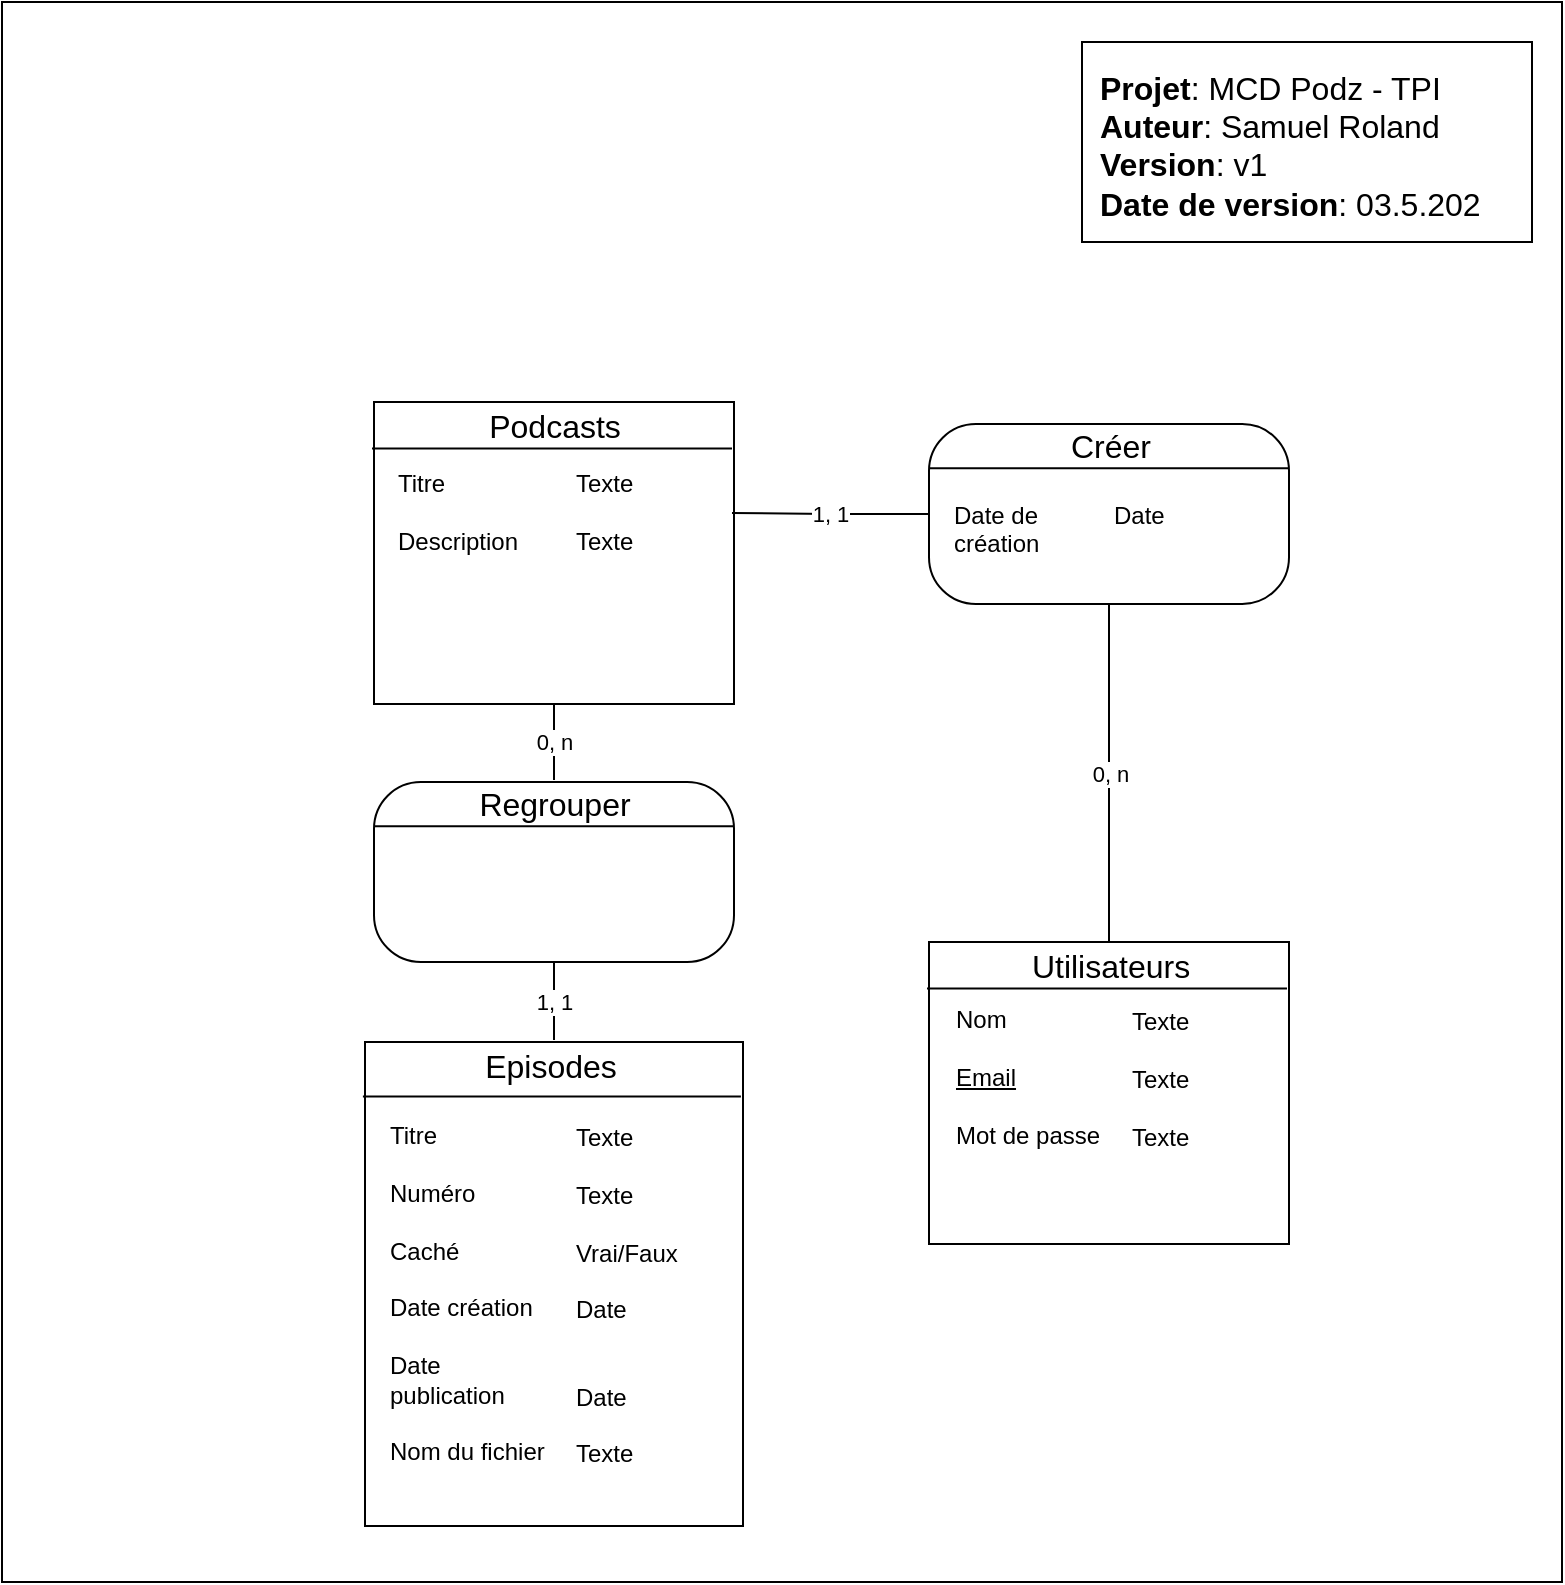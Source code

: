 <mxfile version="17.4.2" type="device"><diagram id="tUtl0Pk_tJ0vZspufhJN" name="MCD"><mxGraphModel dx="515" dy="875" grid="1" gridSize="10" guides="1" tooltips="1" connect="1" arrows="1" fold="1" page="1" pageScale="1" pageWidth="827" pageHeight="1169" math="0" shadow="0"><root><mxCell id="0"/><mxCell id="1" parent="0"/><mxCell id="50s-qdN8Q1pPpGtTF_ud-1" value="" style="rounded=0;whiteSpace=wrap;html=1;" vertex="1" parent="1"><mxGeometry x="840" y="330" width="780" height="790" as="geometry"/></mxCell><mxCell id="N3KVmiO5ek9wjRlhwsjU-1" value="&lt;b&gt;Projet&lt;/b&gt;: MCD Podz - TPI&lt;br&gt;&lt;b&gt;Auteur&lt;/b&gt;: Samuel Roland&lt;br&gt;&lt;b&gt;Version&lt;/b&gt;: v1&lt;br&gt;&lt;b&gt;Date de version&lt;/b&gt;: 03.5.202" style="rounded=0;whiteSpace=wrap;html=1;align=left;verticalAlign=top;fontSize=16;spacingTop=0;spacing=9;" parent="1" vertex="1"><mxGeometry x="1380" y="350" width="225" height="100" as="geometry"/></mxCell><mxCell id="N3KVmiO5ek9wjRlhwsjU-242" value="" style="group" parent="1" vertex="1" connectable="0"><mxGeometry x="1303.5" y="800" width="180" height="151" as="geometry"/></mxCell><mxCell id="N3KVmiO5ek9wjRlhwsjU-230" value="" style="group" parent="N3KVmiO5ek9wjRlhwsjU-242" vertex="1" connectable="0"><mxGeometry width="180" height="151" as="geometry"/></mxCell><mxCell id="N3KVmiO5ek9wjRlhwsjU-231" value="" style="group" parent="N3KVmiO5ek9wjRlhwsjU-230" vertex="1" connectable="0"><mxGeometry width="180" height="151" as="geometry"/></mxCell><mxCell id="N3KVmiO5ek9wjRlhwsjU-232" value="" style="group" parent="N3KVmiO5ek9wjRlhwsjU-231" vertex="1" connectable="0"><mxGeometry width="180" height="151" as="geometry"/></mxCell><mxCell id="N3KVmiO5ek9wjRlhwsjU-233" value="" style="group" parent="N3KVmiO5ek9wjRlhwsjU-232" vertex="1" connectable="0"><mxGeometry width="180" height="151" as="geometry"/></mxCell><mxCell id="N3KVmiO5ek9wjRlhwsjU-234" value="" style="group" parent="N3KVmiO5ek9wjRlhwsjU-233" vertex="1" connectable="0"><mxGeometry width="180" height="151" as="geometry"/></mxCell><mxCell id="N3KVmiO5ek9wjRlhwsjU-235" value="" style="rounded=0;whiteSpace=wrap;html=1;" parent="N3KVmiO5ek9wjRlhwsjU-234" vertex="1"><mxGeometry width="180" height="151" as="geometry"/></mxCell><mxCell id="N3KVmiO5ek9wjRlhwsjU-236" value="Utilisateurs" style="text;html=1;resizable=0;points=[];autosize=1;align=center;verticalAlign=top;spacingTop=-4;fontSize=16;" parent="N3KVmiO5ek9wjRlhwsjU-234" vertex="1"><mxGeometry x="45" width="90" height="20" as="geometry"/></mxCell><mxCell id="N3KVmiO5ek9wjRlhwsjU-237" value="" style="endArrow=none;html=1;fontSize=16;" parent="N3KVmiO5ek9wjRlhwsjU-234" edge="1"><mxGeometry width="50" height="50" relative="1" as="geometry"><mxPoint x="-1" y="23.257" as="sourcePoint"/><mxPoint x="179" y="23.257" as="targetPoint"/></mxGeometry></mxCell><mxCell id="N3KVmiO5ek9wjRlhwsjU-238" value="Nom&lt;br&gt;&lt;br&gt;&lt;u&gt;Email&lt;br&gt;&lt;/u&gt;&lt;br&gt;Mot de passe" style="text;html=1;strokeColor=none;fillColor=none;align=left;verticalAlign=top;whiteSpace=wrap;rounded=0;" parent="N3KVmiO5ek9wjRlhwsjU-234" vertex="1"><mxGeometry x="11" y="25.121" width="80" height="57.276" as="geometry"/></mxCell><mxCell id="N3KVmiO5ek9wjRlhwsjU-239" value="Texte&lt;br&gt;&lt;br&gt;Texte&lt;br&gt;&lt;br&gt;Texte" style="text;html=1;strokeColor=none;fillColor=none;align=left;verticalAlign=top;whiteSpace=wrap;rounded=0;" parent="N3KVmiO5ek9wjRlhwsjU-234" vertex="1"><mxGeometry x="99" y="25.592" width="80" height="57.797" as="geometry"/></mxCell><mxCell id="C72kemqLm_BVa6l-Eu8u-19" value="" style="group" parent="1" vertex="1" connectable="0"><mxGeometry x="1303.5" y="541" width="180" height="148.207" as="geometry"/></mxCell><mxCell id="C72kemqLm_BVa6l-Eu8u-20" value="" style="rounded=1;whiteSpace=wrap;html=1;fontSize=16;align=left;arcSize=26;" parent="C72kemqLm_BVa6l-Eu8u-19" vertex="1"><mxGeometry width="180" height="90" as="geometry"/></mxCell><mxCell id="C72kemqLm_BVa6l-Eu8u-21" value="Créer" style="text;html=1;resizable=0;points=[];autosize=1;align=center;verticalAlign=top;spacingTop=-4;fontSize=16;" parent="C72kemqLm_BVa6l-Eu8u-19" vertex="1"><mxGeometry x="60" y="-1" width="60" height="20" as="geometry"/></mxCell><mxCell id="C72kemqLm_BVa6l-Eu8u-22" value="" style="endArrow=none;html=1;fontSize=16;" parent="C72kemqLm_BVa6l-Eu8u-19" edge="1"><mxGeometry width="50" height="50" relative="1" as="geometry"><mxPoint y="22.157" as="sourcePoint"/><mxPoint x="180" y="22.157" as="targetPoint"/></mxGeometry></mxCell><mxCell id="C72kemqLm_BVa6l-Eu8u-23" value="Date de création" style="text;html=1;strokeColor=none;fillColor=none;align=left;verticalAlign=top;whiteSpace=wrap;rounded=0;" parent="C72kemqLm_BVa6l-Eu8u-19" vertex="1"><mxGeometry x="10" y="32" width="80" height="48" as="geometry"/></mxCell><mxCell id="C72kemqLm_BVa6l-Eu8u-24" value="Date" style="text;html=1;strokeColor=none;fillColor=none;align=left;verticalAlign=top;whiteSpace=wrap;rounded=0;" parent="C72kemqLm_BVa6l-Eu8u-19" vertex="1"><mxGeometry x="90" y="32" width="80" height="48" as="geometry"/></mxCell><mxCell id="WVogPmGlOzK6obCPCf59-1" value="" style="group" parent="1" vertex="1" connectable="0"><mxGeometry x="1021.5" y="850" width="189" height="242" as="geometry"/></mxCell><mxCell id="WVogPmGlOzK6obCPCf59-2" value="" style="group" parent="WVogPmGlOzK6obCPCf59-1" vertex="1" connectable="0"><mxGeometry width="189" height="242" as="geometry"/></mxCell><mxCell id="WVogPmGlOzK6obCPCf59-3" value="" style="group" parent="WVogPmGlOzK6obCPCf59-2" vertex="1" connectable="0"><mxGeometry width="189" height="242" as="geometry"/></mxCell><mxCell id="WVogPmGlOzK6obCPCf59-4" value="" style="group" parent="WVogPmGlOzK6obCPCf59-3" vertex="1" connectable="0"><mxGeometry width="189" height="242" as="geometry"/></mxCell><mxCell id="WVogPmGlOzK6obCPCf59-5" value="" style="group" parent="WVogPmGlOzK6obCPCf59-4" vertex="1" connectable="0"><mxGeometry width="189" height="242" as="geometry"/></mxCell><mxCell id="WVogPmGlOzK6obCPCf59-6" value="" style="group" parent="WVogPmGlOzK6obCPCf59-5" vertex="1" connectable="0"><mxGeometry width="189" height="242" as="geometry"/></mxCell><mxCell id="WVogPmGlOzK6obCPCf59-7" value="" style="rounded=0;whiteSpace=wrap;html=1;" parent="WVogPmGlOzK6obCPCf59-6" vertex="1"><mxGeometry width="189" height="242" as="geometry"/></mxCell><mxCell id="WVogPmGlOzK6obCPCf59-8" value="Episodes" style="text;html=1;resizable=0;points=[];autosize=1;align=center;verticalAlign=top;spacingTop=-4;fontSize=16;" parent="WVogPmGlOzK6obCPCf59-6" vertex="1"><mxGeometry x="52.5" width="80" height="20" as="geometry"/></mxCell><mxCell id="WVogPmGlOzK6obCPCf59-9" value="" style="endArrow=none;html=1;fontSize=16;" parent="WVogPmGlOzK6obCPCf59-6" edge="1"><mxGeometry width="50" height="50" relative="1" as="geometry"><mxPoint x="-1.05" y="27.273" as="sourcePoint"/><mxPoint x="187.95" y="27.273" as="targetPoint"/></mxGeometry></mxCell><mxCell id="WVogPmGlOzK6obCPCf59-10" value="Titre&lt;br&gt;&lt;br&gt;Numéro&lt;br&gt;&lt;br&gt;Caché&lt;br&gt;&lt;br&gt;Date création&lt;br&gt;&lt;br&gt;Date publication&lt;br&gt;&lt;br&gt;Nom du fichier" style="text;html=1;strokeColor=none;fillColor=none;align=left;verticalAlign=top;whiteSpace=wrap;rounded=0;" parent="WVogPmGlOzK6obCPCf59-6" vertex="1"><mxGeometry x="10.5" y="33.465" width="84" height="91.793" as="geometry"/></mxCell><mxCell id="WVogPmGlOzK6obCPCf59-11" value="Texte&lt;br&gt;&lt;br&gt;Texte&lt;br&gt;&lt;br&gt;Vrai/Faux&lt;br&gt;&lt;br&gt;Date&lt;br&gt;&lt;br&gt;&lt;br&gt;Date&lt;br&gt;&lt;br&gt;Texte" style="text;html=1;strokeColor=none;fillColor=none;align=left;verticalAlign=top;whiteSpace=wrap;rounded=0;" parent="WVogPmGlOzK6obCPCf59-6" vertex="1"><mxGeometry x="103.95" y="33.617" width="84" height="92.628" as="geometry"/></mxCell><mxCell id="WVogPmGlOzK6obCPCf59-12" value="" style="group" parent="1" vertex="1" connectable="0"><mxGeometry x="1026" y="530" width="180" height="151" as="geometry"/></mxCell><mxCell id="WVogPmGlOzK6obCPCf59-13" value="" style="group" parent="WVogPmGlOzK6obCPCf59-12" vertex="1" connectable="0"><mxGeometry width="180" height="151" as="geometry"/></mxCell><mxCell id="WVogPmGlOzK6obCPCf59-14" value="" style="group" parent="WVogPmGlOzK6obCPCf59-13" vertex="1" connectable="0"><mxGeometry width="180" height="151" as="geometry"/></mxCell><mxCell id="WVogPmGlOzK6obCPCf59-15" value="" style="group" parent="WVogPmGlOzK6obCPCf59-14" vertex="1" connectable="0"><mxGeometry width="180" height="151" as="geometry"/></mxCell><mxCell id="WVogPmGlOzK6obCPCf59-16" value="" style="group" parent="WVogPmGlOzK6obCPCf59-15" vertex="1" connectable="0"><mxGeometry width="180" height="151" as="geometry"/></mxCell><mxCell id="WVogPmGlOzK6obCPCf59-17" value="" style="group" parent="WVogPmGlOzK6obCPCf59-16" vertex="1" connectable="0"><mxGeometry width="180" height="151" as="geometry"/></mxCell><mxCell id="WVogPmGlOzK6obCPCf59-18" value="" style="rounded=0;whiteSpace=wrap;html=1;" parent="WVogPmGlOzK6obCPCf59-17" vertex="1"><mxGeometry width="180" height="151" as="geometry"/></mxCell><mxCell id="WVogPmGlOzK6obCPCf59-19" value="Podcasts" style="text;html=1;resizable=0;points=[];autosize=1;align=center;verticalAlign=top;spacingTop=-4;fontSize=16;" parent="WVogPmGlOzK6obCPCf59-17" vertex="1"><mxGeometry x="50" width="80" height="20" as="geometry"/></mxCell><mxCell id="WVogPmGlOzK6obCPCf59-20" value="" style="endArrow=none;html=1;fontSize=16;" parent="WVogPmGlOzK6obCPCf59-17" edge="1"><mxGeometry width="50" height="50" relative="1" as="geometry"><mxPoint x="-1" y="23.257" as="sourcePoint"/><mxPoint x="179" y="23.257" as="targetPoint"/></mxGeometry></mxCell><mxCell id="WVogPmGlOzK6obCPCf59-21" value="Titre&lt;br&gt;&lt;br&gt;Description" style="text;html=1;strokeColor=none;fillColor=none;align=left;verticalAlign=top;whiteSpace=wrap;rounded=0;" parent="WVogPmGlOzK6obCPCf59-17" vertex="1"><mxGeometry x="10" y="27.121" width="80" height="57.276" as="geometry"/></mxCell><mxCell id="WVogPmGlOzK6obCPCf59-22" value="Texte&lt;br&gt;&lt;br&gt;Texte" style="text;html=1;strokeColor=none;fillColor=none;align=left;verticalAlign=top;whiteSpace=wrap;rounded=0;" parent="WVogPmGlOzK6obCPCf59-17" vertex="1"><mxGeometry x="99" y="26.592" width="80" height="57.797" as="geometry"/></mxCell><mxCell id="Z7Pm-WG_y5BMk670xJq5-2" value="0, n" style="edgeStyle=orthogonalEdgeStyle;rounded=0;orthogonalLoop=1;jettySize=auto;html=1;entryX=0.5;entryY=1;entryDx=0;entryDy=0;endArrow=none;endFill=0;" parent="1" source="N3KVmiO5ek9wjRlhwsjU-236" target="C72kemqLm_BVa6l-Eu8u-20" edge="1"><mxGeometry relative="1" as="geometry"/></mxCell><mxCell id="Z7Pm-WG_y5BMk670xJq5-3" value="1, 1" style="edgeStyle=orthogonalEdgeStyle;rounded=0;orthogonalLoop=1;jettySize=auto;html=1;exitX=0;exitY=0.5;exitDx=0;exitDy=0;entryX=1;entryY=0.5;entryDx=0;entryDy=0;endArrow=none;endFill=0;" parent="1" source="C72kemqLm_BVa6l-Eu8u-20" target="WVogPmGlOzK6obCPCf59-22" edge="1"><mxGeometry relative="1" as="geometry"/></mxCell><mxCell id="Z7Pm-WG_y5BMk670xJq5-5" value="" style="group" parent="1" vertex="1" connectable="0"><mxGeometry x="1026" y="720" width="180" height="148.207" as="geometry"/></mxCell><mxCell id="Z7Pm-WG_y5BMk670xJq5-6" value="" style="rounded=1;whiteSpace=wrap;html=1;fontSize=16;align=left;arcSize=26;" parent="Z7Pm-WG_y5BMk670xJq5-5" vertex="1"><mxGeometry width="180" height="90" as="geometry"/></mxCell><mxCell id="Z7Pm-WG_y5BMk670xJq5-7" value="Regrouper" style="text;html=1;resizable=0;points=[];autosize=1;align=center;verticalAlign=top;spacingTop=-4;fontSize=16;" parent="Z7Pm-WG_y5BMk670xJq5-5" vertex="1"><mxGeometry x="45" y="-1" width="90" height="20" as="geometry"/></mxCell><mxCell id="Z7Pm-WG_y5BMk670xJq5-8" value="" style="endArrow=none;html=1;fontSize=16;" parent="Z7Pm-WG_y5BMk670xJq5-5" edge="1"><mxGeometry width="50" height="50" relative="1" as="geometry"><mxPoint y="22.157" as="sourcePoint"/><mxPoint x="180" y="22.157" as="targetPoint"/></mxGeometry></mxCell><mxCell id="Z7Pm-WG_y5BMk670xJq5-9" value="&lt;br&gt;" style="text;html=1;strokeColor=none;fillColor=none;align=left;verticalAlign=top;whiteSpace=wrap;rounded=0;" parent="Z7Pm-WG_y5BMk670xJq5-5" vertex="1"><mxGeometry x="10" y="32" width="80" height="48" as="geometry"/></mxCell><mxCell id="Z7Pm-WG_y5BMk670xJq5-10" value="&lt;br&gt;" style="text;html=1;strokeColor=none;fillColor=none;align=left;verticalAlign=top;whiteSpace=wrap;rounded=0;" parent="Z7Pm-WG_y5BMk670xJq5-5" vertex="1"><mxGeometry x="90" y="32" width="80" height="48" as="geometry"/></mxCell><mxCell id="Z7Pm-WG_y5BMk670xJq5-11" value="0, n" style="edgeStyle=orthogonalEdgeStyle;rounded=0;orthogonalLoop=1;jettySize=auto;html=1;endArrow=none;endFill=0;" parent="1" source="WVogPmGlOzK6obCPCf59-18" target="Z7Pm-WG_y5BMk670xJq5-7" edge="1"><mxGeometry relative="1" as="geometry"/></mxCell><mxCell id="Z7Pm-WG_y5BMk670xJq5-12" value="1, 1" style="edgeStyle=orthogonalEdgeStyle;rounded=0;orthogonalLoop=1;jettySize=auto;html=1;entryX=0.525;entryY=-0.05;entryDx=0;entryDy=0;entryPerimeter=0;endArrow=none;endFill=0;" parent="1" source="Z7Pm-WG_y5BMk670xJq5-6" target="WVogPmGlOzK6obCPCf59-8" edge="1"><mxGeometry relative="1" as="geometry"/></mxCell></root></mxGraphModel></diagram></mxfile>